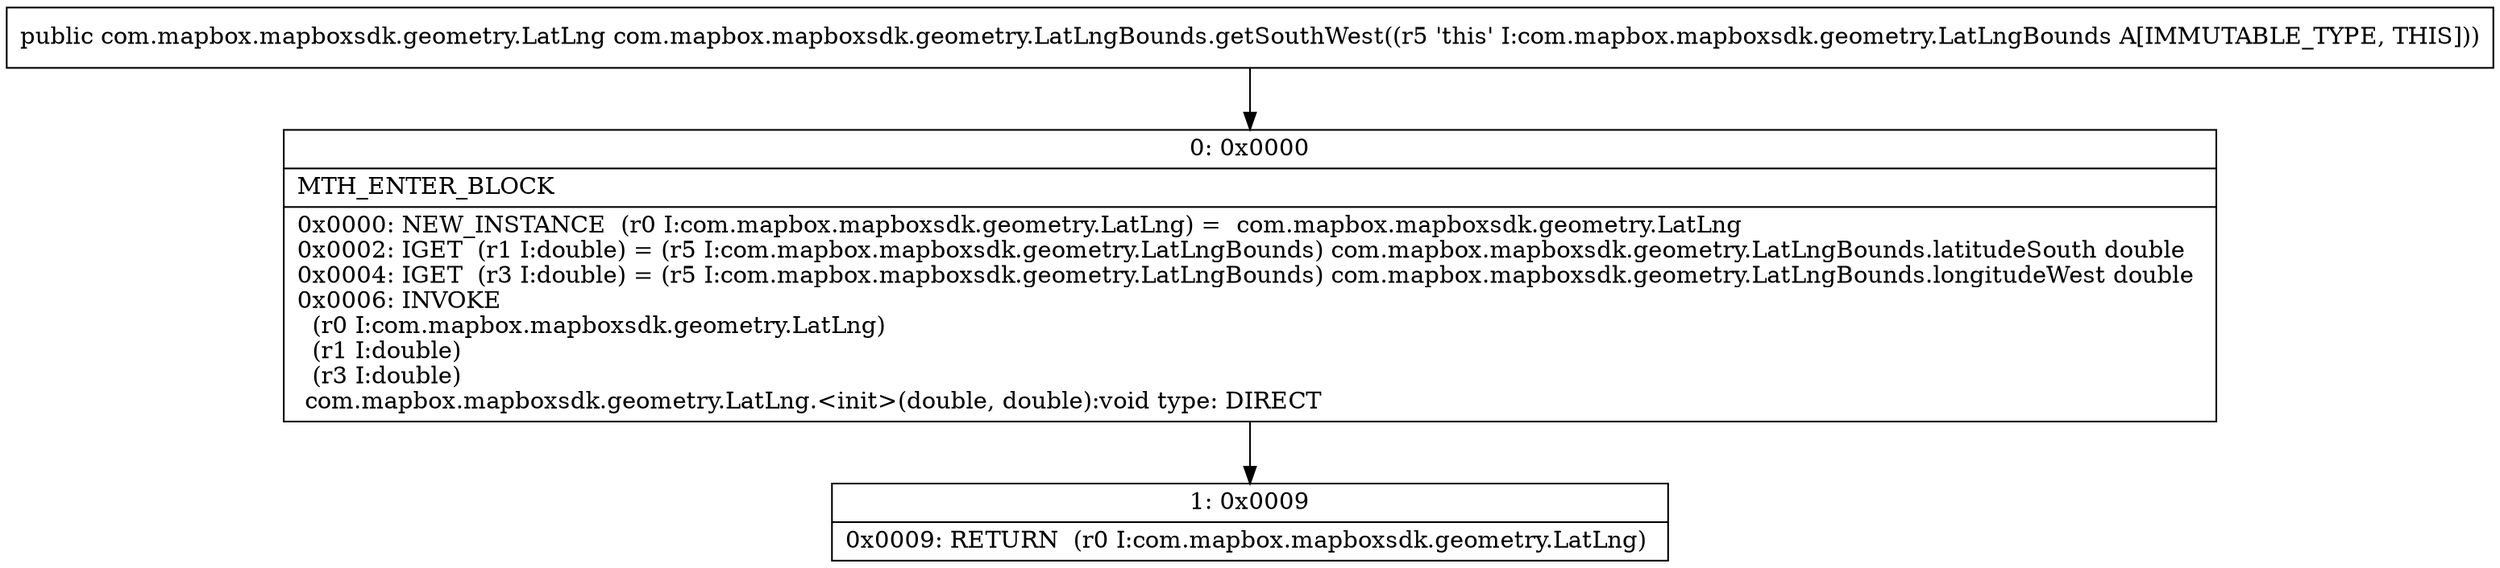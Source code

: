 digraph "CFG forcom.mapbox.mapboxsdk.geometry.LatLngBounds.getSouthWest()Lcom\/mapbox\/mapboxsdk\/geometry\/LatLng;" {
Node_0 [shape=record,label="{0\:\ 0x0000|MTH_ENTER_BLOCK\l|0x0000: NEW_INSTANCE  (r0 I:com.mapbox.mapboxsdk.geometry.LatLng) =  com.mapbox.mapboxsdk.geometry.LatLng \l0x0002: IGET  (r1 I:double) = (r5 I:com.mapbox.mapboxsdk.geometry.LatLngBounds) com.mapbox.mapboxsdk.geometry.LatLngBounds.latitudeSouth double \l0x0004: IGET  (r3 I:double) = (r5 I:com.mapbox.mapboxsdk.geometry.LatLngBounds) com.mapbox.mapboxsdk.geometry.LatLngBounds.longitudeWest double \l0x0006: INVOKE  \l  (r0 I:com.mapbox.mapboxsdk.geometry.LatLng)\l  (r1 I:double)\l  (r3 I:double)\l com.mapbox.mapboxsdk.geometry.LatLng.\<init\>(double, double):void type: DIRECT \l}"];
Node_1 [shape=record,label="{1\:\ 0x0009|0x0009: RETURN  (r0 I:com.mapbox.mapboxsdk.geometry.LatLng) \l}"];
MethodNode[shape=record,label="{public com.mapbox.mapboxsdk.geometry.LatLng com.mapbox.mapboxsdk.geometry.LatLngBounds.getSouthWest((r5 'this' I:com.mapbox.mapboxsdk.geometry.LatLngBounds A[IMMUTABLE_TYPE, THIS])) }"];
MethodNode -> Node_0;
Node_0 -> Node_1;
}


